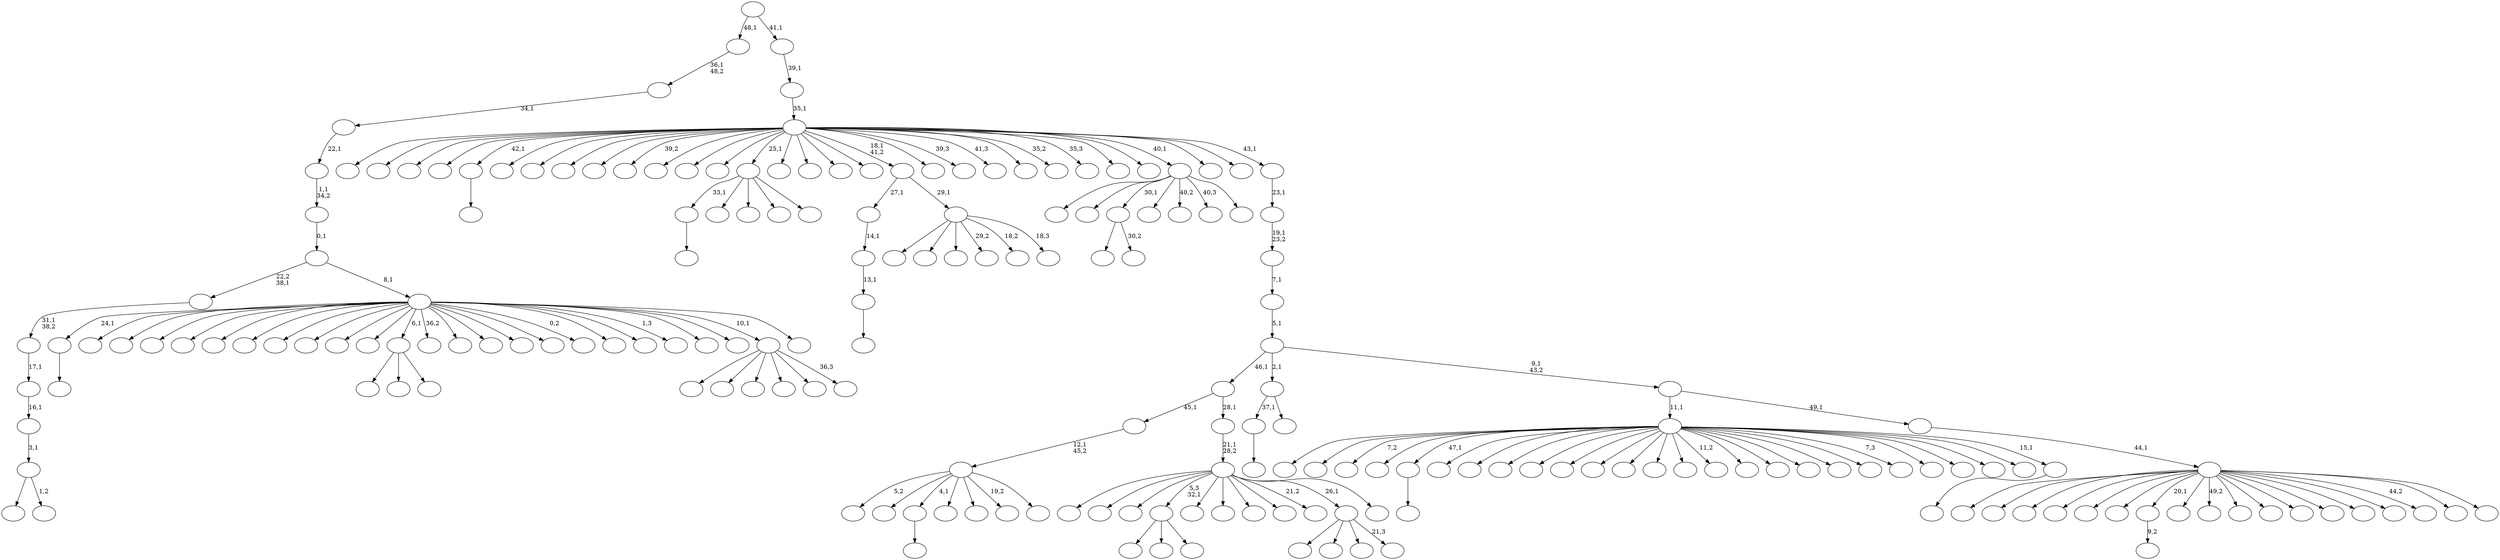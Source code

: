 digraph T {
	200 [label=""]
	199 [label=""]
	198 [label=""]
	197 [label=""]
	196 [label=""]
	195 [label=""]
	194 [label=""]
	193 [label=""]
	192 [label=""]
	191 [label=""]
	190 [label=""]
	189 [label=""]
	188 [label=""]
	187 [label=""]
	186 [label=""]
	185 [label=""]
	184 [label=""]
	183 [label=""]
	182 [label=""]
	181 [label=""]
	180 [label=""]
	179 [label=""]
	178 [label=""]
	177 [label=""]
	176 [label=""]
	175 [label=""]
	174 [label=""]
	173 [label=""]
	172 [label=""]
	171 [label=""]
	170 [label=""]
	169 [label=""]
	168 [label=""]
	167 [label=""]
	166 [label=""]
	165 [label=""]
	164 [label=""]
	163 [label=""]
	162 [label=""]
	161 [label=""]
	160 [label=""]
	159 [label=""]
	158 [label=""]
	157 [label=""]
	156 [label=""]
	155 [label=""]
	154 [label=""]
	153 [label=""]
	152 [label=""]
	151 [label=""]
	150 [label=""]
	149 [label=""]
	148 [label=""]
	147 [label=""]
	146 [label=""]
	145 [label=""]
	144 [label=""]
	143 [label=""]
	142 [label=""]
	141 [label=""]
	140 [label=""]
	139 [label=""]
	138 [label=""]
	137 [label=""]
	136 [label=""]
	135 [label=""]
	134 [label=""]
	133 [label=""]
	132 [label=""]
	131 [label=""]
	130 [label=""]
	129 [label=""]
	128 [label=""]
	127 [label=""]
	126 [label=""]
	125 [label=""]
	124 [label=""]
	123 [label=""]
	122 [label=""]
	121 [label=""]
	120 [label=""]
	119 [label=""]
	118 [label=""]
	117 [label=""]
	116 [label=""]
	115 [label=""]
	114 [label=""]
	113 [label=""]
	112 [label=""]
	111 [label=""]
	110 [label=""]
	109 [label=""]
	108 [label=""]
	107 [label=""]
	106 [label=""]
	105 [label=""]
	104 [label=""]
	103 [label=""]
	102 [label=""]
	101 [label=""]
	100 [label=""]
	99 [label=""]
	98 [label=""]
	97 [label=""]
	96 [label=""]
	95 [label=""]
	94 [label=""]
	93 [label=""]
	92 [label=""]
	91 [label=""]
	90 [label=""]
	89 [label=""]
	88 [label=""]
	87 [label=""]
	86 [label=""]
	85 [label=""]
	84 [label=""]
	83 [label=""]
	82 [label=""]
	81 [label=""]
	80 [label=""]
	79 [label=""]
	78 [label=""]
	77 [label=""]
	76 [label=""]
	75 [label=""]
	74 [label=""]
	73 [label=""]
	72 [label=""]
	71 [label=""]
	70 [label=""]
	69 [label=""]
	68 [label=""]
	67 [label=""]
	66 [label=""]
	65 [label=""]
	64 [label=""]
	63 [label=""]
	62 [label=""]
	61 [label=""]
	60 [label=""]
	59 [label=""]
	58 [label=""]
	57 [label=""]
	56 [label=""]
	55 [label=""]
	54 [label=""]
	53 [label=""]
	52 [label=""]
	51 [label=""]
	50 [label=""]
	49 [label=""]
	48 [label=""]
	47 [label=""]
	46 [label=""]
	45 [label=""]
	44 [label=""]
	43 [label=""]
	42 [label=""]
	41 [label=""]
	40 [label=""]
	39 [label=""]
	38 [label=""]
	37 [label=""]
	36 [label=""]
	35 [label=""]
	34 [label=""]
	33 [label=""]
	32 [label=""]
	31 [label=""]
	30 [label=""]
	29 [label=""]
	28 [label=""]
	27 [label=""]
	26 [label=""]
	25 [label=""]
	24 [label=""]
	23 [label=""]
	22 [label=""]
	21 [label=""]
	20 [label=""]
	19 [label=""]
	18 [label=""]
	17 [label=""]
	16 [label=""]
	15 [label=""]
	14 [label=""]
	13 [label=""]
	12 [label=""]
	11 [label=""]
	10 [label=""]
	9 [label=""]
	8 [label=""]
	7 [label=""]
	6 [label=""]
	5 [label=""]
	4 [label=""]
	3 [label=""]
	2 [label=""]
	1 [label=""]
	0 [label=""]
	194 -> 195 [label=""]
	192 -> 193 [label=""]
	183 -> 197 [label=""]
	183 -> 184 [label="30,2"]
	174 -> 175 [label=""]
	171 -> 172 [label=""]
	169 -> 170 [label=""]
	151 -> 163 [label=""]
	151 -> 153 [label=""]
	151 -> 152 [label=""]
	142 -> 143 [label=""]
	141 -> 142 [label="13,1"]
	140 -> 141 [label="14,1"]
	132 -> 133 [label="9,2"]
	130 -> 164 [label=""]
	130 -> 131 [label="1,2"]
	129 -> 130 [label="3,1"]
	128 -> 129 [label="16,1"]
	127 -> 128 [label="17,1"]
	126 -> 127 [label="31,1\n38,2"]
	118 -> 192 [label="33,1"]
	118 -> 145 [label=""]
	118 -> 134 [label=""]
	118 -> 122 [label=""]
	118 -> 119 [label=""]
	97 -> 98 [label=""]
	95 -> 155 [label=""]
	95 -> 120 [label=""]
	95 -> 96 [label=""]
	77 -> 176 [label=""]
	77 -> 165 [label=""]
	77 -> 110 [label=""]
	77 -> 93 [label="29,2"]
	77 -> 81 [label="18,2"]
	77 -> 78 [label="18,3"]
	76 -> 140 [label="27,1"]
	76 -> 77 [label="29,1"]
	52 -> 158 [label="5,2"]
	52 -> 156 [label=""]
	52 -> 97 [label="4,1"]
	52 -> 94 [label=""]
	52 -> 83 [label=""]
	52 -> 57 [label="19,2"]
	52 -> 53 [label=""]
	51 -> 52 [label="12,1\n45,2"]
	41 -> 42 [label=""]
	40 -> 200 [label=""]
	40 -> 191 [label=""]
	40 -> 180 [label="7,2"]
	40 -> 178 [label=""]
	40 -> 169 [label="47,1"]
	40 -> 168 [label=""]
	40 -> 166 [label=""]
	40 -> 161 [label=""]
	40 -> 136 [label=""]
	40 -> 125 [label=""]
	40 -> 116 [label=""]
	40 -> 111 [label=""]
	40 -> 100 [label=""]
	40 -> 90 [label=""]
	40 -> 89 [label="11,2"]
	40 -> 88 [label=""]
	40 -> 79 [label=""]
	40 -> 73 [label=""]
	40 -> 71 [label=""]
	40 -> 68 [label=""]
	40 -> 63 [label="7,3"]
	40 -> 54 [label=""]
	40 -> 50 [label=""]
	40 -> 45 [label=""]
	40 -> 43 [label=""]
	40 -> 41 [label="15,1"]
	38 -> 182 [label=""]
	38 -> 117 [label=""]
	38 -> 107 [label=""]
	38 -> 91 [label=""]
	38 -> 70 [label=""]
	38 -> 39 [label="36,3"]
	34 -> 135 [label=""]
	34 -> 65 [label=""]
	34 -> 64 [label=""]
	34 -> 35 [label="21,3"]
	32 -> 198 [label=""]
	32 -> 177 [label=""]
	32 -> 162 [label=""]
	32 -> 151 [label="5,3\n32,1"]
	32 -> 115 [label=""]
	32 -> 114 [label=""]
	32 -> 92 [label=""]
	32 -> 46 [label=""]
	32 -> 36 [label="21,2"]
	32 -> 34 [label="26,1"]
	32 -> 33 [label=""]
	31 -> 32 [label="21,1\n28,2"]
	30 -> 51 [label="45,1"]
	30 -> 31 [label="28,1"]
	28 -> 174 [label="37,1"]
	28 -> 29 [label=""]
	23 -> 199 [label=""]
	23 -> 188 [label=""]
	23 -> 183 [label="30,1"]
	23 -> 82 [label=""]
	23 -> 60 [label="40,2"]
	23 -> 55 [label="40,3"]
	23 -> 24 [label=""]
	20 -> 194 [label="24,1"]
	20 -> 173 [label=""]
	20 -> 160 [label=""]
	20 -> 157 [label=""]
	20 -> 154 [label=""]
	20 -> 150 [label=""]
	20 -> 146 [label=""]
	20 -> 137 [label=""]
	20 -> 123 [label=""]
	20 -> 112 [label=""]
	20 -> 102 [label=""]
	20 -> 95 [label="6,1"]
	20 -> 87 [label="36,2"]
	20 -> 86 [label=""]
	20 -> 84 [label=""]
	20 -> 74 [label=""]
	20 -> 72 [label=""]
	20 -> 69 [label="0,2"]
	20 -> 67 [label=""]
	20 -> 59 [label=""]
	20 -> 58 [label="1,3"]
	20 -> 47 [label=""]
	20 -> 44 [label=""]
	20 -> 38 [label="10,1"]
	20 -> 21 [label=""]
	19 -> 126 [label="22,2\n38,1"]
	19 -> 20 [label="8,1"]
	18 -> 19 [label="0,1"]
	17 -> 18 [label="1,1\n34,2"]
	16 -> 17 [label="22,1"]
	15 -> 16 [label="34,1"]
	14 -> 15 [label="36,1\n48,2"]
	11 -> 196 [label=""]
	11 -> 189 [label=""]
	11 -> 187 [label=""]
	11 -> 186 [label=""]
	11 -> 147 [label=""]
	11 -> 144 [label=""]
	11 -> 132 [label="20,1"]
	11 -> 109 [label=""]
	11 -> 108 [label="49,2"]
	11 -> 106 [label=""]
	11 -> 104 [label=""]
	11 -> 101 [label=""]
	11 -> 99 [label=""]
	11 -> 80 [label=""]
	11 -> 62 [label=""]
	11 -> 49 [label="44,2"]
	11 -> 27 [label=""]
	11 -> 12 [label=""]
	10 -> 11 [label="44,1"]
	9 -> 40 [label="11,1"]
	9 -> 10 [label="49,1"]
	8 -> 30 [label="46,1"]
	8 -> 28 [label="2,1"]
	8 -> 9 [label="9,1\n43,2"]
	7 -> 8 [label="5,1"]
	6 -> 7 [label="7,1"]
	5 -> 6 [label="19,1\n23,2"]
	4 -> 5 [label="23,1"]
	3 -> 190 [label=""]
	3 -> 185 [label=""]
	3 -> 181 [label=""]
	3 -> 179 [label=""]
	3 -> 171 [label="42,1"]
	3 -> 167 [label=""]
	3 -> 159 [label=""]
	3 -> 149 [label=""]
	3 -> 148 [label=""]
	3 -> 139 [label="39,2"]
	3 -> 138 [label=""]
	3 -> 124 [label=""]
	3 -> 121 [label=""]
	3 -> 118 [label="25,1"]
	3 -> 113 [label=""]
	3 -> 105 [label=""]
	3 -> 103 [label=""]
	3 -> 85 [label=""]
	3 -> 76 [label="18,1\n41,2"]
	3 -> 75 [label=""]
	3 -> 66 [label="39,3"]
	3 -> 61 [label="41,3"]
	3 -> 56 [label=""]
	3 -> 48 [label="35,2"]
	3 -> 37 [label="35,3"]
	3 -> 26 [label=""]
	3 -> 25 [label=""]
	3 -> 23 [label="40,1"]
	3 -> 22 [label=""]
	3 -> 13 [label=""]
	3 -> 4 [label="43,1"]
	2 -> 3 [label="35,1"]
	1 -> 2 [label="39,1"]
	0 -> 14 [label="48,1"]
	0 -> 1 [label="41,1"]
}
